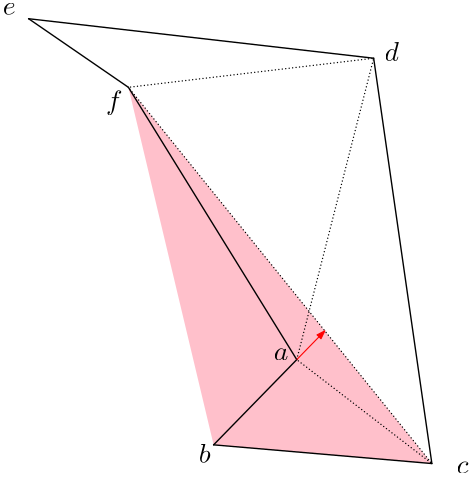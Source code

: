 <?xml version="1.0"?>
<!DOCTYPE ipe SYSTEM "ipe.dtd">
<ipe version="70005" creator="Ipe 7.1.1">
<info created="D:20120605151003" modified="D:20120605151003"/>
<ipestyle name="basic">
<symbol name="arrow/arc(spx)">
<path stroke="sym-stroke" fill="sym-stroke" pen="sym-pen">
0 0 m
-1 0.333 l
-1 -0.333 l
h
</path>
</symbol>
<symbol name="arrow/farc(spx)">
<path stroke="sym-stroke" fill="white" pen="sym-pen">
0 0 m
-1 0.333 l
-1 -0.333 l
h
</path>
</symbol>
<symbol name="mark/disk(sx)" transformations="translations">
<path fill="sym-stroke">
0.6 0 0 0.6 0 0 e
</path>
</symbol>
<symbol name="mark/circle(sx)" transformations="translations">
<path fill="sym-stroke">
0.6 0 0 0.6 0 0 e
0.4 0 0 0.4 0 0 e
</path>
</symbol>
<symbol name="mark/fdisk(sfx)" transformations="translations">
<group>
<path fill="sym-fill">
0.5 0 0 0.5 0 0 e
</path>
<path fill="sym-stroke" fillrule="eofill">
0.6 0 0 0.6 0 0 e
0.4 0 0 0.4 0 0 e
</path>
</group>
</symbol>
<symbol name="mark/box(sx)" transformations="translations">
<path fill="sym-stroke" fillrule="eofill">
-0.6 -0.6 m
0.6 -0.6 l
0.6 0.6 l
-0.6 0.6 l
h
-0.4 -0.4 m
0.4 -0.4 l
0.4 0.4 l
-0.4 0.4 l
h
</path>
</symbol>
<symbol name="mark/square(sx)" transformations="translations">
<path fill="sym-stroke">
-0.6 -0.6 m
0.6 -0.6 l
0.6 0.6 l
-0.6 0.6 l
h
</path>
</symbol>
<symbol name="mark/fsquare(sfx)" transformations="translations">
<group>
<path fill="sym-fill">
-0.5 -0.5 m
0.5 -0.5 l
0.5 0.5 l
-0.5 0.5 l
h
</path>
<path fill="sym-stroke" fillrule="eofill">
-0.6 -0.6 m
0.6 -0.6 l
0.6 0.6 l
-0.6 0.6 l
h
-0.4 -0.4 m
0.4 -0.4 l
0.4 0.4 l
-0.4 0.4 l
h
</path>
</group>
</symbol>
<symbol name="mark/cross(sx)" transformations="translations">
<group>
<path fill="sym-stroke">
-0.43 -0.57 m
0.57 0.43 l
0.43 0.57 l
-0.57 -0.43 l
h
</path>
<path fill="sym-stroke">
-0.43 0.57 m
0.57 -0.43 l
0.43 -0.57 l
-0.57 0.43 l
h
</path>
</group>
</symbol>
<symbol name="arrow/fnormal(spx)">
<path stroke="sym-stroke" fill="white" pen="sym-pen">
0 0 m
-1 0.333 l
-1 -0.333 l
h
</path>
</symbol>
<symbol name="arrow/pointed(spx)">
<path stroke="sym-stroke" fill="sym-stroke" pen="sym-pen">
0 0 m
-1 0.333 l
-0.8 0 l
-1 -0.333 l
h
</path>
</symbol>
<symbol name="arrow/fpointed(spx)">
<path stroke="sym-stroke" fill="white" pen="sym-pen">
0 0 m
-1 0.333 l
-0.8 0 l
-1 -0.333 l
h
</path>
</symbol>
<symbol name="arrow/linear(spx)">
<path stroke="sym-stroke" pen="sym-pen">
-1 0.333 m
0 0 l
-1 -0.333 l
</path>
</symbol>
<symbol name="arrow/fdouble(spx)">
<path stroke="sym-stroke" fill="white" pen="sym-pen">
0 0 m
-1 0.333 l
-1 -0.333 l
h
-1 0 m
-2 0.333 l
-2 -0.333 l
h
</path>
</symbol>
<symbol name="arrow/double(spx)">
<path stroke="sym-stroke" fill="sym-stroke" pen="sym-pen">
0 0 m
-1 0.333 l
-1 -0.333 l
h
-1 0 m
-2 0.333 l
-2 -0.333 l
h
</path>
</symbol>
<pen name="heavier" value="0.8"/>
<pen name="fat" value="1.2"/>
<pen name="ultrafat" value="2"/>
<symbolsize name="large" value="5"/>
<symbolsize name="small" value="2"/>
<symbolsize name="tiny" value="1.1"/>
<arrowsize name="large" value="10"/>
<arrowsize name="small" value="5"/>
<arrowsize name="tiny" value="3"/>
<color name="red" value="1 0 0"/>
<color name="green" value="0 1 0"/>
<color name="blue" value="0 0 1"/>
<color name="yellow" value="1 1 0"/>
<color name="orange" value="1 0.647 0"/>
<color name="gold" value="1 0.843 0"/>
<color name="purple" value="0.627 0.125 0.941"/>
<color name="gray" value="0.745"/>
<color name="brown" value="0.647 0.165 0.165"/>
<color name="navy" value="0 0 0.502"/>
<color name="pink" value="1 0.753 0.796"/>
<color name="seagreen" value="0.18 0.545 0.341"/>
<color name="turquoise" value="0.251 0.878 0.816"/>
<color name="violet" value="0.933 0.51 0.933"/>
<color name="darkblue" value="0 0 0.545"/>
<color name="darkcyan" value="0 0.545 0.545"/>
<color name="darkgray" value="0.663"/>
<color name="darkgreen" value="0 0.392 0"/>
<color name="darkmagenta" value="0.545 0 0.545"/>
<color name="darkorange" value="1 0.549 0"/>
<color name="darkred" value="0.545 0 0"/>
<color name="lightblue" value="0.678 0.847 0.902"/>
<color name="lightcyan" value="0.878 1 1"/>
<color name="lightgray" value="0.827"/>
<color name="lightgreen" value="0.565 0.933 0.565"/>
<color name="lightyellow" value="1 1 0.878"/>
<dashstyle name="dashed" value="[4] 0"/>
<dashstyle name="dotted" value="[1 3] 0"/>
<dashstyle name="dash dotted" value="[4 2 1 2] 0"/>
<dashstyle name="dash dot dotted" value="[4 2 1 2 1 2] 0"/>
<textsize name="large" value="\large"/>
<textsize name="small" value="\small"/>
<textsize name="tiny" value="\tiny"/>
<textsize name="Large" value="\Large"/>
<textsize name="LARGE" value="\LARGE"/>
<textsize name="huge" value="\huge"/>
<textsize name="Huge" value="\Huge"/>
<textsize name="footnote" value="\footnotesize"/>
<textstyle name="center" begin="\begin{center}" end="\end{center}"/>
<textstyle name="itemize" begin="\begin{itemize}" end="\end{itemize}"/>
<textstyle name="item" begin="\begin{itemize}\item{}" end="\end{itemize}"/>
<gridsize name="4 pts" value="4"/>
<gridsize name="8 pts (~3 mm)" value="8"/>
<gridsize name="16 pts (~6 mm)" value="16"/>
<gridsize name="32 pts (~12 mm)" value="32"/>
<gridsize name="10 pts (~3.5 mm)" value="10"/>
<gridsize name="20 pts (~7 mm)" value="20"/>
<gridsize name="14 pts (~5 mm)" value="14"/>
<gridsize name="28 pts (~10 mm)" value="28"/>
<gridsize name="56 pts (~20 mm)" value="56"/>
<anglesize name="90 deg" value="90"/>
<anglesize name="60 deg" value="60"/>
<anglesize name="45 deg" value="45"/>
<anglesize name="30 deg" value="30"/>
<anglesize name="22.5 deg" value="22.5"/>
<tiling name="falling" angle="-60" step="4" width="1"/>
<tiling name="rising" angle="30" step="4" width="1"/>
</ipestyle>
<page>
<layer name="alpha"/>
<view layers="alpha" active="alpha"/>
<path layer="alpha" matrix="2.32781 0 0 2.32781 90.9028 -423.131" fill="pink">
87.6799 508.445 m
100.86 453.154 l
134.613 450.261 l
h
</path>
<path matrix="2.32781 0 0 2.32781 90.9028 -423.131" stroke="0" pen="0.5" cap="1" join="1">
125.612 512.945 m
134.613 450.261 l
</path>
<path matrix="2.32781 0 0 2.32781 90.9028 -423.131" stroke="0" pen="0.5" cap="1" join="1">
134.613 450.261 m
100.86 453.154 l
</path>
<path matrix="2.32781 0 0 2.32781 90.9028 -423.131" stroke="0" pen="0.5" cap="1" join="1">
100.86 453.154 m
113.718 466.334 l
</path>
<path matrix="2.32781 0 0 2.32781 90.9028 -423.131" stroke="0" pen="0.5" cap="1" join="1">
113.718 466.334 m
87.6799 508.445 l
</path>
<path matrix="2.32781 0 0 2.32781 90.9028 -423.131" stroke="0" pen="0.5" cap="1" join="1">
87.6799 508.445 m
72.25 519.053 l
</path>
<path matrix="2.32781 0 0 2.32781 90.9028 -423.131" stroke="0" pen="0.5" cap="1" join="1">
72.25 519.053 m
125.612 512.945 l
</path>
<path matrix="2.32781 0 0 2.32781 90.9028 -423.131" stroke="0" dash="[0 1.25] 0.625" pen="0.5" cap="1" join="1">
125.612 512.945 m
113.718 466.334 l
</path>
<path matrix="2.32781 0 0 2.32781 90.9028 -423.131" stroke="0" dash="[0 1.25] 0.625" pen="0.5" cap="1" join="1">
125.612 512.945 m
87.6799 508.445 l
</path>
<path matrix="2.32781 0 0 2.32781 90.9028 -423.131" stroke="0" dash="[0 1.25] 0.625" pen="0.5" cap="1" join="1">
134.613 450.261 m
113.718 466.334 l
</path>
<path matrix="2.32781 0 0 2.32781 90.9028 -423.131" stroke="0" dash="[0 1.25] 0.625" pen="0.5" cap="1" join="1">
134.613 450.261 m
87.6799 508.445 l
</path>
<path matrix="2.32781 0 0 2.32781 90.9028 -423.131" stroke="red" arrow="normal/tiny">
113.718 466.334 m
118.059 470.784 l
</path>
<text transformations="translations" pos="347.338 662.216" stroke="black" type="label" width="5.266" height="4.289" depth="0" valign="baseline">$a$</text>
<text transformations="translations" pos="320.303 625.267" stroke="black" type="label" width="4.276" height="6.918" depth="0" valign="baseline">$b$</text>
<text transformations="translations" pos="413.125 621.437" stroke="black" type="label" width="4.311" height="4.289" depth="0" valign="baseline">$c$</text>
<text transformations="translations" pos="387.216 769.908" stroke="black" type="label" width="5.185" height="6.918" depth="0" valign="baseline">$d$</text>
<text transformations="translations" pos="249.784 786.58" stroke="black" type="label" width="4.639" height="4.289" depth="0" valign="baseline">$e$</text>
<text matrix="1 0 0 1 -2.47827 -0.90119" transformations="translations" pos="289.437 753.461" stroke="black" type="label" width="5.95" height="6.926" depth="1.93" valign="baseline">$f$</text>
</page>
</ipe>
